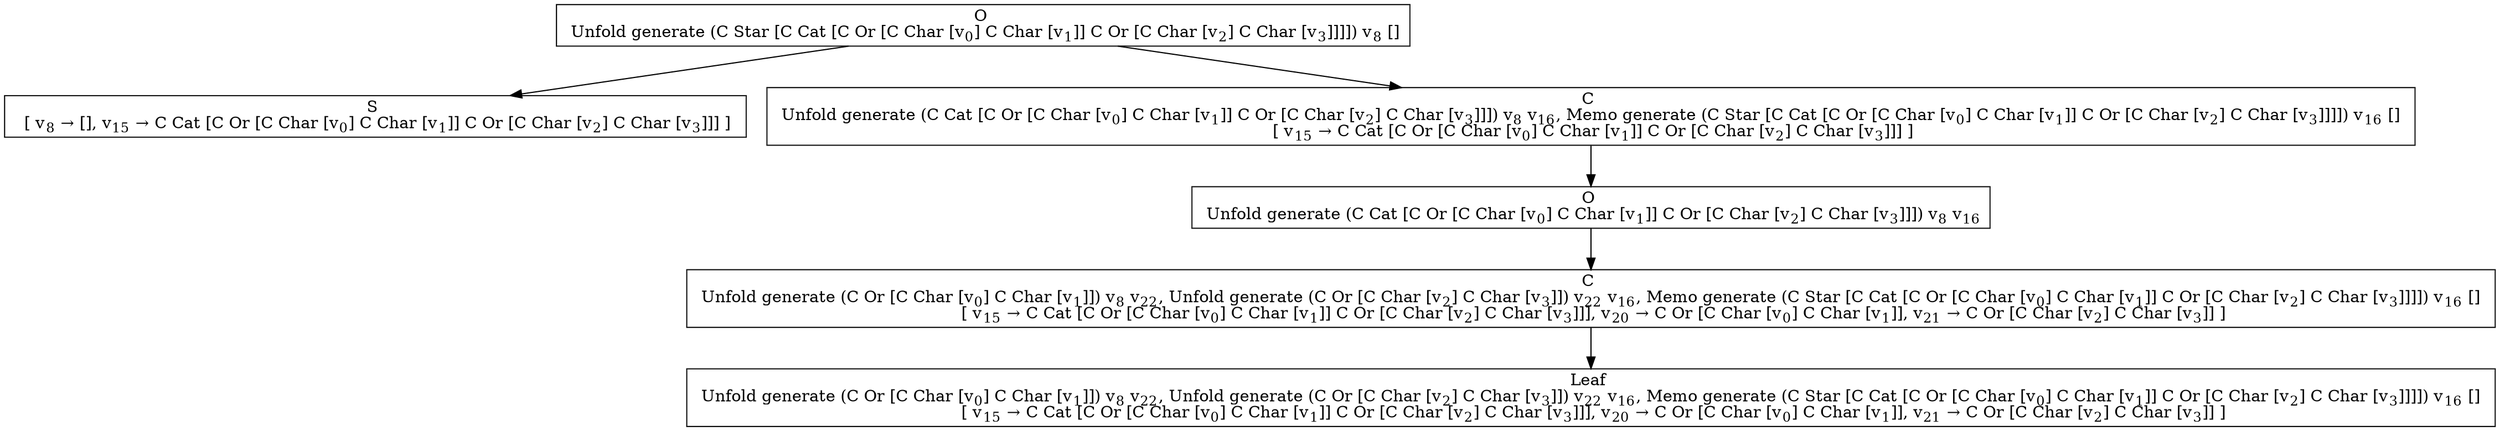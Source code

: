 digraph {
    graph [rankdir=TB
          ,bgcolor=transparent];
    node [shape=box
         ,fillcolor=white
         ,style=filled];
    0 [label=<O <BR/> Unfold generate (C Star [C Cat [C Or [C Char [v<SUB>0</SUB>] C Char [v<SUB>1</SUB>]] C Or [C Char [v<SUB>2</SUB>] C Char [v<SUB>3</SUB>]]]]) v<SUB>8</SUB> []>];
    1 [label=<S <BR/>  [ v<SUB>8</SUB> &rarr; [], v<SUB>15</SUB> &rarr; C Cat [C Or [C Char [v<SUB>0</SUB>] C Char [v<SUB>1</SUB>]] C Or [C Char [v<SUB>2</SUB>] C Char [v<SUB>3</SUB>]]] ] >];
    2 [label=<C <BR/> Unfold generate (C Cat [C Or [C Char [v<SUB>0</SUB>] C Char [v<SUB>1</SUB>]] C Or [C Char [v<SUB>2</SUB>] C Char [v<SUB>3</SUB>]]]) v<SUB>8</SUB> v<SUB>16</SUB>, Memo generate (C Star [C Cat [C Or [C Char [v<SUB>0</SUB>] C Char [v<SUB>1</SUB>]] C Or [C Char [v<SUB>2</SUB>] C Char [v<SUB>3</SUB>]]]]) v<SUB>16</SUB> [] <BR/>  [ v<SUB>15</SUB> &rarr; C Cat [C Or [C Char [v<SUB>0</SUB>] C Char [v<SUB>1</SUB>]] C Or [C Char [v<SUB>2</SUB>] C Char [v<SUB>3</SUB>]]] ] >];
    3 [label=<O <BR/> Unfold generate (C Cat [C Or [C Char [v<SUB>0</SUB>] C Char [v<SUB>1</SUB>]] C Or [C Char [v<SUB>2</SUB>] C Char [v<SUB>3</SUB>]]]) v<SUB>8</SUB> v<SUB>16</SUB>>];
    4 [label=<C <BR/> Unfold generate (C Or [C Char [v<SUB>0</SUB>] C Char [v<SUB>1</SUB>]]) v<SUB>8</SUB> v<SUB>22</SUB>, Unfold generate (C Or [C Char [v<SUB>2</SUB>] C Char [v<SUB>3</SUB>]]) v<SUB>22</SUB> v<SUB>16</SUB>, Memo generate (C Star [C Cat [C Or [C Char [v<SUB>0</SUB>] C Char [v<SUB>1</SUB>]] C Or [C Char [v<SUB>2</SUB>] C Char [v<SUB>3</SUB>]]]]) v<SUB>16</SUB> [] <BR/>  [ v<SUB>15</SUB> &rarr; C Cat [C Or [C Char [v<SUB>0</SUB>] C Char [v<SUB>1</SUB>]] C Or [C Char [v<SUB>2</SUB>] C Char [v<SUB>3</SUB>]]], v<SUB>20</SUB> &rarr; C Or [C Char [v<SUB>0</SUB>] C Char [v<SUB>1</SUB>]], v<SUB>21</SUB> &rarr; C Or [C Char [v<SUB>2</SUB>] C Char [v<SUB>3</SUB>]] ] >];
    5 [label=<Leaf <BR/> Unfold generate (C Or [C Char [v<SUB>0</SUB>] C Char [v<SUB>1</SUB>]]) v<SUB>8</SUB> v<SUB>22</SUB>, Unfold generate (C Or [C Char [v<SUB>2</SUB>] C Char [v<SUB>3</SUB>]]) v<SUB>22</SUB> v<SUB>16</SUB>, Memo generate (C Star [C Cat [C Or [C Char [v<SUB>0</SUB>] C Char [v<SUB>1</SUB>]] C Or [C Char [v<SUB>2</SUB>] C Char [v<SUB>3</SUB>]]]]) v<SUB>16</SUB> [] <BR/>  [ v<SUB>15</SUB> &rarr; C Cat [C Or [C Char [v<SUB>0</SUB>] C Char [v<SUB>1</SUB>]] C Or [C Char [v<SUB>2</SUB>] C Char [v<SUB>3</SUB>]]], v<SUB>20</SUB> &rarr; C Or [C Char [v<SUB>0</SUB>] C Char [v<SUB>1</SUB>]], v<SUB>21</SUB> &rarr; C Or [C Char [v<SUB>2</SUB>] C Char [v<SUB>3</SUB>]] ] >];
    0 -> 1 [label=""];
    0 -> 2 [label=""];
    2 -> 3 [label=""];
    3 -> 4 [label=""];
    4 -> 5 [label=""];
}